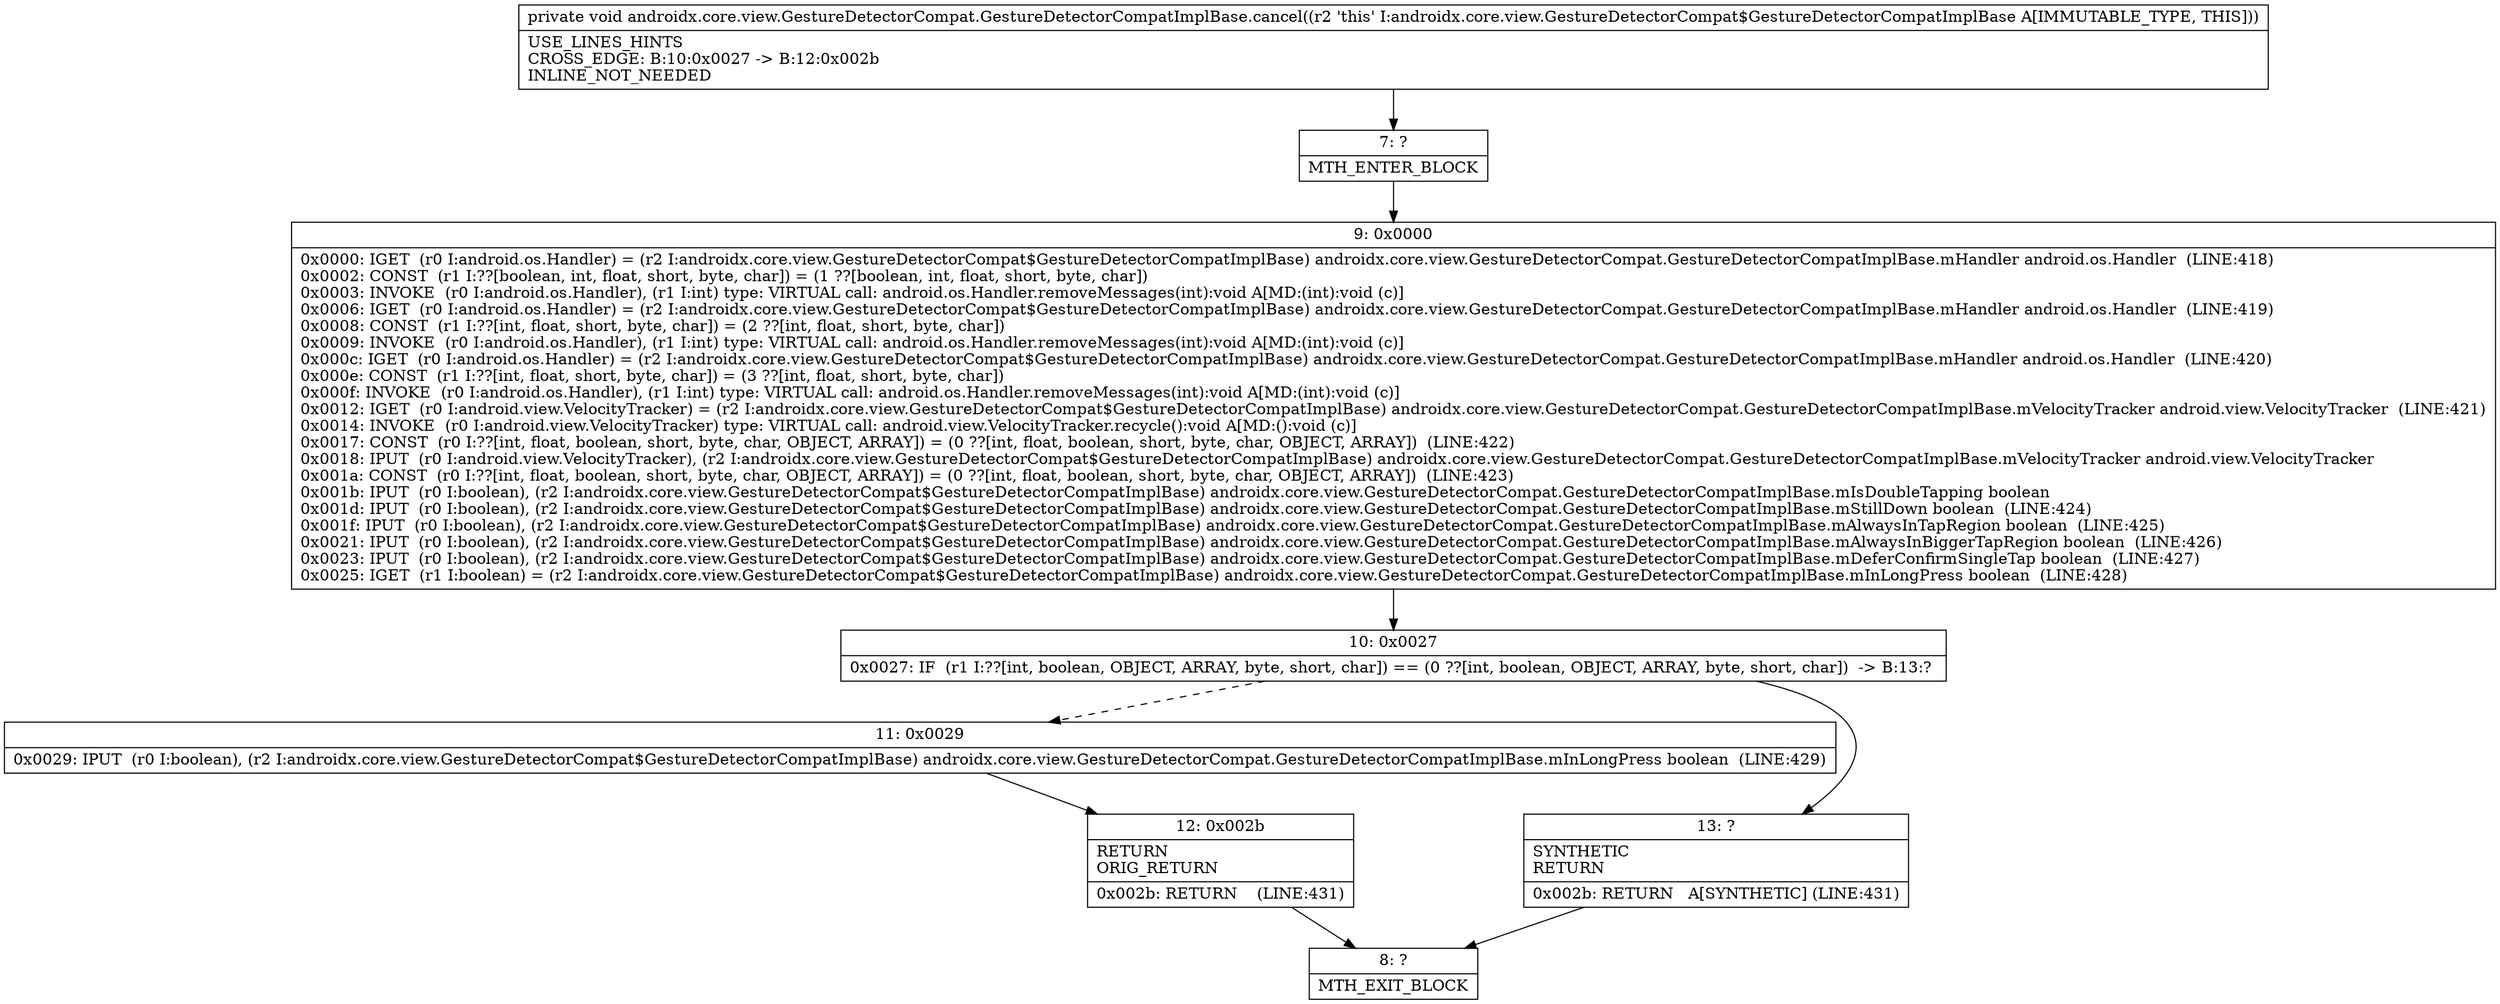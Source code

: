 digraph "CFG forandroidx.core.view.GestureDetectorCompat.GestureDetectorCompatImplBase.cancel()V" {
Node_7 [shape=record,label="{7\:\ ?|MTH_ENTER_BLOCK\l}"];
Node_9 [shape=record,label="{9\:\ 0x0000|0x0000: IGET  (r0 I:android.os.Handler) = (r2 I:androidx.core.view.GestureDetectorCompat$GestureDetectorCompatImplBase) androidx.core.view.GestureDetectorCompat.GestureDetectorCompatImplBase.mHandler android.os.Handler  (LINE:418)\l0x0002: CONST  (r1 I:??[boolean, int, float, short, byte, char]) = (1 ??[boolean, int, float, short, byte, char]) \l0x0003: INVOKE  (r0 I:android.os.Handler), (r1 I:int) type: VIRTUAL call: android.os.Handler.removeMessages(int):void A[MD:(int):void (c)]\l0x0006: IGET  (r0 I:android.os.Handler) = (r2 I:androidx.core.view.GestureDetectorCompat$GestureDetectorCompatImplBase) androidx.core.view.GestureDetectorCompat.GestureDetectorCompatImplBase.mHandler android.os.Handler  (LINE:419)\l0x0008: CONST  (r1 I:??[int, float, short, byte, char]) = (2 ??[int, float, short, byte, char]) \l0x0009: INVOKE  (r0 I:android.os.Handler), (r1 I:int) type: VIRTUAL call: android.os.Handler.removeMessages(int):void A[MD:(int):void (c)]\l0x000c: IGET  (r0 I:android.os.Handler) = (r2 I:androidx.core.view.GestureDetectorCompat$GestureDetectorCompatImplBase) androidx.core.view.GestureDetectorCompat.GestureDetectorCompatImplBase.mHandler android.os.Handler  (LINE:420)\l0x000e: CONST  (r1 I:??[int, float, short, byte, char]) = (3 ??[int, float, short, byte, char]) \l0x000f: INVOKE  (r0 I:android.os.Handler), (r1 I:int) type: VIRTUAL call: android.os.Handler.removeMessages(int):void A[MD:(int):void (c)]\l0x0012: IGET  (r0 I:android.view.VelocityTracker) = (r2 I:androidx.core.view.GestureDetectorCompat$GestureDetectorCompatImplBase) androidx.core.view.GestureDetectorCompat.GestureDetectorCompatImplBase.mVelocityTracker android.view.VelocityTracker  (LINE:421)\l0x0014: INVOKE  (r0 I:android.view.VelocityTracker) type: VIRTUAL call: android.view.VelocityTracker.recycle():void A[MD:():void (c)]\l0x0017: CONST  (r0 I:??[int, float, boolean, short, byte, char, OBJECT, ARRAY]) = (0 ??[int, float, boolean, short, byte, char, OBJECT, ARRAY])  (LINE:422)\l0x0018: IPUT  (r0 I:android.view.VelocityTracker), (r2 I:androidx.core.view.GestureDetectorCompat$GestureDetectorCompatImplBase) androidx.core.view.GestureDetectorCompat.GestureDetectorCompatImplBase.mVelocityTracker android.view.VelocityTracker \l0x001a: CONST  (r0 I:??[int, float, boolean, short, byte, char, OBJECT, ARRAY]) = (0 ??[int, float, boolean, short, byte, char, OBJECT, ARRAY])  (LINE:423)\l0x001b: IPUT  (r0 I:boolean), (r2 I:androidx.core.view.GestureDetectorCompat$GestureDetectorCompatImplBase) androidx.core.view.GestureDetectorCompat.GestureDetectorCompatImplBase.mIsDoubleTapping boolean \l0x001d: IPUT  (r0 I:boolean), (r2 I:androidx.core.view.GestureDetectorCompat$GestureDetectorCompatImplBase) androidx.core.view.GestureDetectorCompat.GestureDetectorCompatImplBase.mStillDown boolean  (LINE:424)\l0x001f: IPUT  (r0 I:boolean), (r2 I:androidx.core.view.GestureDetectorCompat$GestureDetectorCompatImplBase) androidx.core.view.GestureDetectorCompat.GestureDetectorCompatImplBase.mAlwaysInTapRegion boolean  (LINE:425)\l0x0021: IPUT  (r0 I:boolean), (r2 I:androidx.core.view.GestureDetectorCompat$GestureDetectorCompatImplBase) androidx.core.view.GestureDetectorCompat.GestureDetectorCompatImplBase.mAlwaysInBiggerTapRegion boolean  (LINE:426)\l0x0023: IPUT  (r0 I:boolean), (r2 I:androidx.core.view.GestureDetectorCompat$GestureDetectorCompatImplBase) androidx.core.view.GestureDetectorCompat.GestureDetectorCompatImplBase.mDeferConfirmSingleTap boolean  (LINE:427)\l0x0025: IGET  (r1 I:boolean) = (r2 I:androidx.core.view.GestureDetectorCompat$GestureDetectorCompatImplBase) androidx.core.view.GestureDetectorCompat.GestureDetectorCompatImplBase.mInLongPress boolean  (LINE:428)\l}"];
Node_10 [shape=record,label="{10\:\ 0x0027|0x0027: IF  (r1 I:??[int, boolean, OBJECT, ARRAY, byte, short, char]) == (0 ??[int, boolean, OBJECT, ARRAY, byte, short, char])  \-\> B:13:? \l}"];
Node_11 [shape=record,label="{11\:\ 0x0029|0x0029: IPUT  (r0 I:boolean), (r2 I:androidx.core.view.GestureDetectorCompat$GestureDetectorCompatImplBase) androidx.core.view.GestureDetectorCompat.GestureDetectorCompatImplBase.mInLongPress boolean  (LINE:429)\l}"];
Node_12 [shape=record,label="{12\:\ 0x002b|RETURN\lORIG_RETURN\l|0x002b: RETURN    (LINE:431)\l}"];
Node_8 [shape=record,label="{8\:\ ?|MTH_EXIT_BLOCK\l}"];
Node_13 [shape=record,label="{13\:\ ?|SYNTHETIC\lRETURN\l|0x002b: RETURN   A[SYNTHETIC] (LINE:431)\l}"];
MethodNode[shape=record,label="{private void androidx.core.view.GestureDetectorCompat.GestureDetectorCompatImplBase.cancel((r2 'this' I:androidx.core.view.GestureDetectorCompat$GestureDetectorCompatImplBase A[IMMUTABLE_TYPE, THIS]))  | USE_LINES_HINTS\lCROSS_EDGE: B:10:0x0027 \-\> B:12:0x002b\lINLINE_NOT_NEEDED\l}"];
MethodNode -> Node_7;Node_7 -> Node_9;
Node_9 -> Node_10;
Node_10 -> Node_11[style=dashed];
Node_10 -> Node_13;
Node_11 -> Node_12;
Node_12 -> Node_8;
Node_13 -> Node_8;
}

